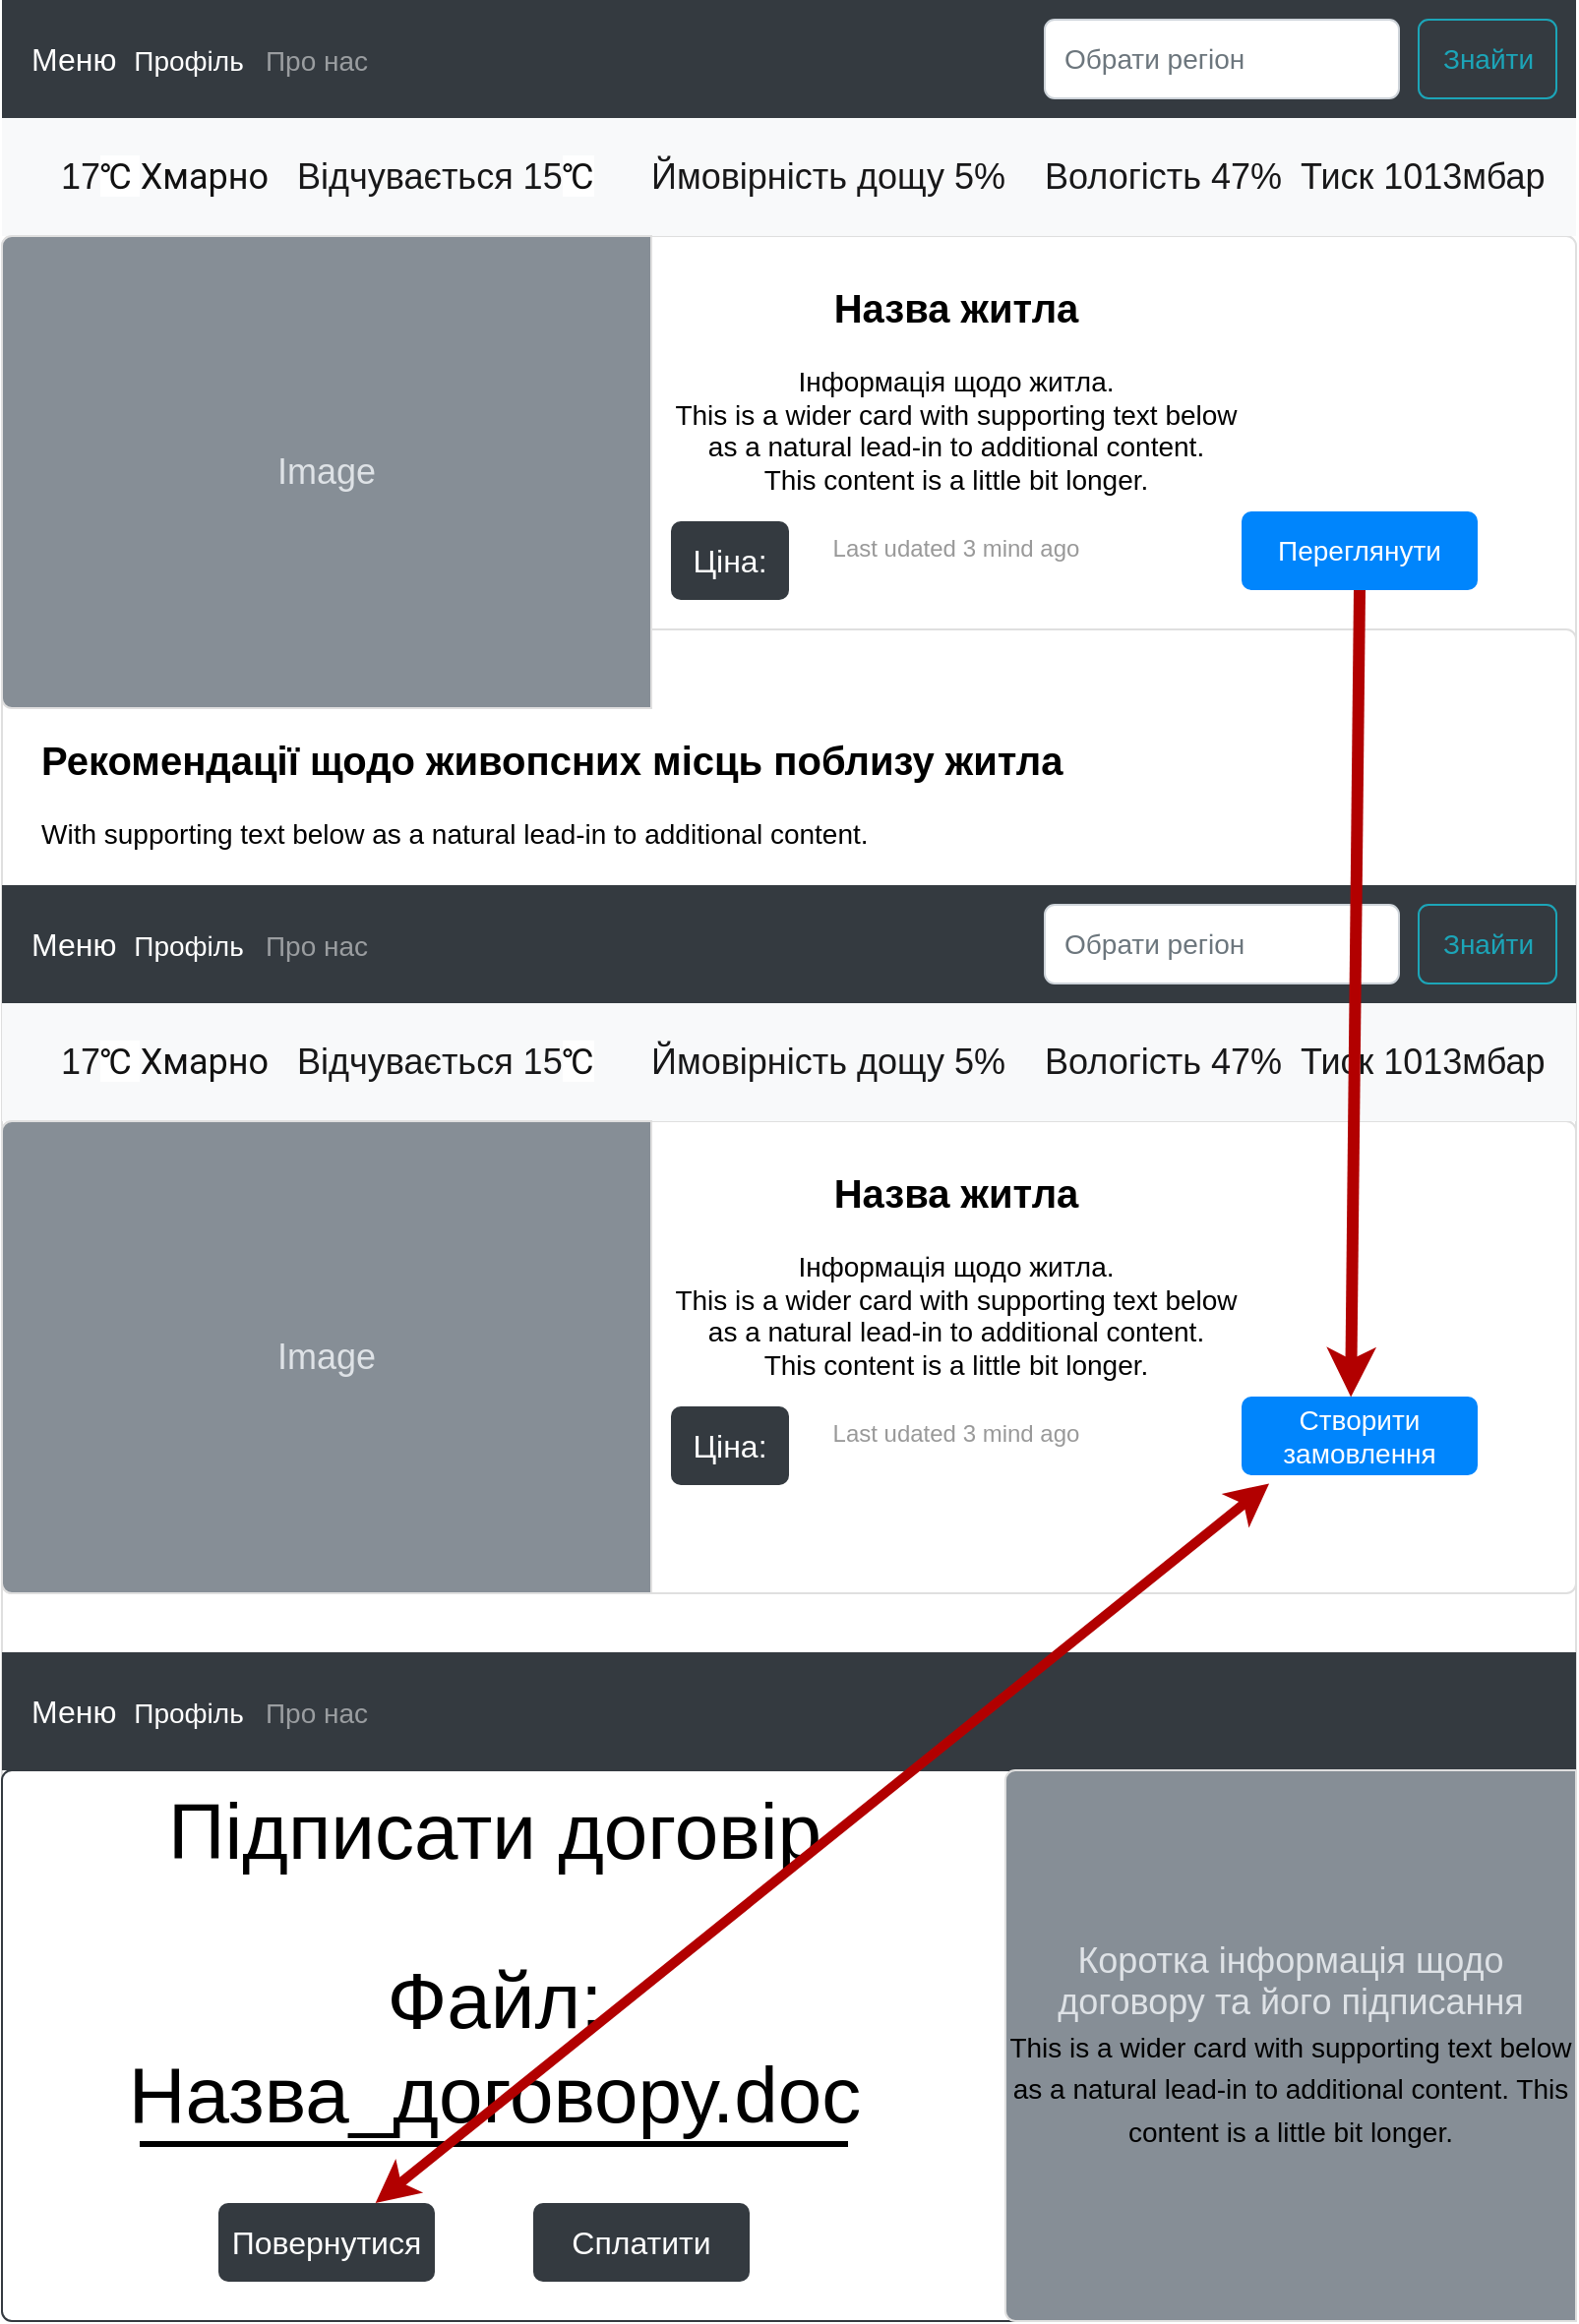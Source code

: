 <mxfile version="20.3.3" type="github"><diagram name="Page-1" id="c9db0220-8083-56f3-ca83-edcdcd058819"><mxGraphModel dx="1038" dy="547" grid="1" gridSize="10" guides="1" tooltips="1" connect="1" arrows="1" fold="1" page="1" pageScale="1.5" pageWidth="826" pageHeight="1169" background="none" math="0" shadow="0"><root><mxCell id="0" style=";html=1;"/><mxCell id="1" style=";html=1;" parent="0"/><mxCell id="IA8KA--A6KsRWGk4vg8T-4" value="&lt;b&gt;&lt;font style=&quot;font-size: 20px&quot;&gt;Назва житла&lt;/font&gt;&lt;/b&gt;&lt;br&gt;&lt;br&gt;Інформація щодо житла.&lt;br&gt;This is a wider card with supporting text below &lt;br&gt;as a natural lead-in to additional content. &lt;br&gt;This content is a little bit longer.&lt;br&gt;&lt;br&gt;&lt;font style=&quot;font-size: 12px&quot; color=&quot;#999999&quot;&gt;Last udated 3 mind ago&lt;/font&gt;" style="html=1;shadow=0;dashed=0;shape=mxgraph.bootstrap.rrect;rSize=5;strokeColor=#DFDFDF;html=1;whiteSpace=wrap;fillColor=#ffffff;fontColor=#000000;verticalAlign=top;align=center;spacing=20;fontSize=14;spacingLeft=170;" parent="1" vertex="1"><mxGeometry x="90" y="140" width="800" height="330" as="geometry"/></mxCell><mxCell id="IA8KA--A6KsRWGk4vg8T-12" value="Меню" style="html=1;shadow=0;dashed=0;fillColor=#343A40;strokeColor=none;fontSize=16;fontColor=#ffffff;align=left;spacing=15;" parent="1" vertex="1"><mxGeometry x="90" y="20" width="800" height="60" as="geometry"/></mxCell><mxCell id="IA8KA--A6KsRWGk4vg8T-13" value="Профіль" style="fillColor=none;strokeColor=none;fontSize=14;fontColor=#ffffff;align=center;" parent="IA8KA--A6KsRWGk4vg8T-12" vertex="1"><mxGeometry width="70" height="40" relative="1" as="geometry"><mxPoint x="60" y="10" as="offset"/></mxGeometry></mxCell><mxCell id="IA8KA--A6KsRWGk4vg8T-16" value="Про нас" style="fillColor=none;strokeColor=none;fontSize=14;fontColor=#9A9DA0;align=center;" parent="IA8KA--A6KsRWGk4vg8T-12" vertex="1"><mxGeometry width="80" height="40" relative="1" as="geometry"><mxPoint x="120" y="10" as="offset"/></mxGeometry></mxCell><mxCell id="IA8KA--A6KsRWGk4vg8T-17" value="Знайти" style="html=1;shadow=0;dashed=0;shape=mxgraph.bootstrap.rrect;rSize=5;fontSize=14;fontColor=#1CA5B8;strokeColor=#1CA5B8;fillColor=none;" parent="IA8KA--A6KsRWGk4vg8T-12" vertex="1"><mxGeometry x="1" width="70" height="40" relative="1" as="geometry"><mxPoint x="-80" y="10" as="offset"/></mxGeometry></mxCell><mxCell id="IA8KA--A6KsRWGk4vg8T-18" value="Обрати регіон" style="html=1;shadow=0;dashed=0;shape=mxgraph.bootstrap.rrect;rSize=5;fontSize=14;fontColor=#6C767D;strokeColor=#CED4DA;fillColor=#ffffff;align=left;spacing=10;" parent="IA8KA--A6KsRWGk4vg8T-12" vertex="1"><mxGeometry x="1" width="180" height="40" relative="1" as="geometry"><mxPoint x="-270" y="10" as="offset"/></mxGeometry></mxCell><mxCell id="IA8KA--A6KsRWGk4vg8T-27" value="" style="html=1;shadow=0;dashed=0;fillColor=#F8F9FA;strokeColor=none;fontSize=16;fontColor=#7C7C7D;align=right;spacing=15;" parent="1" vertex="1"><mxGeometry x="90" y="80" width="800" height="60" as="geometry"/></mxCell><mxCell id="IA8KA--A6KsRWGk4vg8T-28" value="&lt;font style=&quot;font-size: 18px;&quot;&gt;17&lt;span style=&quot;background-color: rgb(255, 255, 255); color: rgb(17, 17, 17); font-family: Roboto, &amp;quot;Noto Sans&amp;quot;, sans-serif;&quot;&gt;℃&amp;nbsp;&lt;/span&gt;&lt;font style=&quot;font-size: 18px;&quot; face=&quot;Roboto, Noto Sans, sans-serif&quot; color=&quot;#111111&quot;&gt;Хмарно&lt;/font&gt;&lt;/font&gt;" style="strokeColor=none;html=1;whiteSpace=wrap;fillColor=none;fontColor=#181819;align=left;fontSize=16;spacing=10;" parent="IA8KA--A6KsRWGk4vg8T-27" vertex="1"><mxGeometry width="130" height="40" relative="1" as="geometry"><mxPoint x="20" y="10" as="offset"/></mxGeometry></mxCell><mxCell id="IA8KA--A6KsRWGk4vg8T-29" value="&lt;font style=&quot;font-size: 18px;&quot;&gt;Тиск 1013мбар&lt;/font&gt;" style="strokeColor=none;html=1;whiteSpace=wrap;fillColor=none;fontColor=#181819;align=left;fontSize=14;spacing=10;" parent="IA8KA--A6KsRWGk4vg8T-27" vertex="1"><mxGeometry width="150" height="40" relative="1" as="geometry"><mxPoint x="650" y="10" as="offset"/></mxGeometry></mxCell><mxCell id="IA8KA--A6KsRWGk4vg8T-30" value="&lt;font style=&quot;font-size: 18px;&quot;&gt;&lt;span style=&quot;color: rgb(24, 24, 25);&quot;&gt;Відчувається 15&lt;/span&gt;&lt;span style=&quot;color: rgb(17, 17, 17); font-family: Roboto, &amp;quot;Noto Sans&amp;quot;, sans-serif; background-color: rgb(255, 255, 255);&quot;&gt;℃&lt;/span&gt;&lt;/font&gt;" style="strokeColor=none;html=1;whiteSpace=wrap;fillColor=none;fontColor=#7C7C7D;align=left;fontSize=14;spacing=10;" parent="IA8KA--A6KsRWGk4vg8T-27" vertex="1"><mxGeometry width="180" height="40" relative="1" as="geometry"><mxPoint x="140" y="10" as="offset"/></mxGeometry></mxCell><mxCell id="IA8KA--A6KsRWGk4vg8T-31" value="&lt;span style=&quot;color: rgb(24, 24, 25);&quot;&gt;&lt;font style=&quot;font-size: 18px;&quot;&gt;Ймовірність дощу 5%&lt;/font&gt;&lt;/span&gt;" style="strokeColor=none;html=1;whiteSpace=wrap;fillColor=none;fontColor=#7C7C7D;align=left;fontSize=14;spacing=10;" parent="IA8KA--A6KsRWGk4vg8T-27" vertex="1"><mxGeometry width="200" height="40" relative="1" as="geometry"><mxPoint x="320" y="10" as="offset"/></mxGeometry></mxCell><mxCell id="IA8KA--A6KsRWGk4vg8T-45" value="&lt;span style=&quot;color: rgb(24, 24, 25);&quot;&gt;&lt;font style=&quot;font-size: 18px;&quot;&gt;Вологість 47%&lt;/font&gt;&lt;/span&gt;" style="strokeColor=none;html=1;whiteSpace=wrap;fillColor=none;fontColor=#7C7C7D;align=left;fontSize=14;spacing=10;" parent="IA8KA--A6KsRWGk4vg8T-27" vertex="1"><mxGeometry x="520" y="10" width="140" height="40" as="geometry"/></mxCell><mxCell id="IA8KA--A6KsRWGk4vg8T-38" value="Переглянути" style="html=1;shadow=0;dashed=0;shape=mxgraph.bootstrap.rrect;rSize=5;perimeter=none;whiteSpace=wrap;fillColor=#0085FC;strokeColor=none;fontColor=#ffffff;resizeWidth=1;fontSize=14;" parent="1" vertex="1"><mxGeometry x="720" y="280" width="120" height="40" as="geometry"/></mxCell><mxCell id="IA8KA--A6KsRWGk4vg8T-39" value="" style="html=1;shadow=0;dashed=0;shape=mxgraph.bootstrap.rrect;rSize=5;strokeColor=#DFDFDF;html=1;whiteSpace=wrap;fillColor=#FFFFFF;fontColor=#000000;" parent="1" vertex="1"><mxGeometry x="90" y="340" width="800" height="860" as="geometry"/></mxCell><mxCell id="IA8KA--A6KsRWGk4vg8T-41" value="&lt;b&gt;&lt;font style=&quot;font-size: 20px&quot;&gt;Рекомендації щодо живопсних місць поблизу житла&lt;/font&gt;&lt;/b&gt;&lt;br style=&quot;font-size: 14px&quot;&gt;&lt;br style=&quot;font-size: 14px&quot;&gt;With supporting text below as a natural lead-in to additional content." style="perimeter=none;html=1;whiteSpace=wrap;fillColor=none;strokeColor=none;resizeWidth=1;verticalAlign=top;align=left;spacing=20;spacingTop=-10;fontSize=14;" parent="IA8KA--A6KsRWGk4vg8T-39" vertex="1"><mxGeometry width="761.905" height="120" relative="1" as="geometry"><mxPoint y="40" as="offset"/></mxGeometry></mxCell><mxCell id="IA8KA--A6KsRWGk4vg8T-42" value="Переглянути" style="html=1;shadow=0;dashed=0;shape=mxgraph.bootstrap.rrect;rSize=5;perimeter=none;whiteSpace=wrap;fillColor=#0085FC;strokeColor=none;fontColor=#ffffff;resizeWidth=1;fontSize=14;" parent="IA8KA--A6KsRWGk4vg8T-39" vertex="1"><mxGeometry y="1" width="114.286" height="40" relative="1" as="geometry"><mxPoint x="630" y="-60" as="offset"/></mxGeometry></mxCell><mxCell id="BxpOIC-cp8vGUtR-M_Ts-1" value="&lt;b&gt;&lt;font style=&quot;font-size: 20px&quot;&gt;Назва житла&lt;/font&gt;&lt;/b&gt;&lt;br&gt;&lt;br&gt;Інформація щодо житла.&lt;br&gt;This is a wider card with supporting text below &lt;br&gt;as a natural lead-in to additional content. &lt;br&gt;This content is a little bit longer.&lt;br&gt;&lt;br&gt;&lt;font style=&quot;font-size: 12px&quot; color=&quot;#999999&quot;&gt;Last udated 3 mind ago&lt;/font&gt;" style="html=1;shadow=0;dashed=0;shape=mxgraph.bootstrap.rrect;rSize=5;strokeColor=#DFDFDF;html=1;whiteSpace=wrap;fillColor=#ffffff;fontColor=#000000;verticalAlign=top;align=center;spacing=20;fontSize=14;spacingLeft=170;" parent="IA8KA--A6KsRWGk4vg8T-39" vertex="1"><mxGeometry y="250" width="800" height="240" as="geometry"/></mxCell><mxCell id="BxpOIC-cp8vGUtR-M_Ts-2" value="Меню" style="html=1;shadow=0;dashed=0;fillColor=#343A40;strokeColor=none;fontSize=16;fontColor=#ffffff;align=left;spacing=15;" parent="IA8KA--A6KsRWGk4vg8T-39" vertex="1"><mxGeometry y="130" width="800" height="60" as="geometry"/></mxCell><mxCell id="BxpOIC-cp8vGUtR-M_Ts-3" value="Профіль" style="fillColor=none;strokeColor=none;fontSize=14;fontColor=#ffffff;align=center;" parent="BxpOIC-cp8vGUtR-M_Ts-2" vertex="1"><mxGeometry width="70" height="40" relative="1" as="geometry"><mxPoint x="60" y="10" as="offset"/></mxGeometry></mxCell><mxCell id="BxpOIC-cp8vGUtR-M_Ts-4" value="Про нас" style="fillColor=none;strokeColor=none;fontSize=14;fontColor=#9A9DA0;align=center;" parent="BxpOIC-cp8vGUtR-M_Ts-2" vertex="1"><mxGeometry width="80" height="40" relative="1" as="geometry"><mxPoint x="120" y="10" as="offset"/></mxGeometry></mxCell><mxCell id="BxpOIC-cp8vGUtR-M_Ts-5" value="Знайти" style="html=1;shadow=0;dashed=0;shape=mxgraph.bootstrap.rrect;rSize=5;fontSize=14;fontColor=#1CA5B8;strokeColor=#1CA5B8;fillColor=none;" parent="BxpOIC-cp8vGUtR-M_Ts-2" vertex="1"><mxGeometry x="1" width="70" height="40" relative="1" as="geometry"><mxPoint x="-80" y="10" as="offset"/></mxGeometry></mxCell><mxCell id="BxpOIC-cp8vGUtR-M_Ts-6" value="Обрати регіон" style="html=1;shadow=0;dashed=0;shape=mxgraph.bootstrap.rrect;rSize=5;fontSize=14;fontColor=#6C767D;strokeColor=#CED4DA;fillColor=#ffffff;align=left;spacing=10;" parent="BxpOIC-cp8vGUtR-M_Ts-2" vertex="1"><mxGeometry x="1" width="180" height="40" relative="1" as="geometry"><mxPoint x="-270" y="10" as="offset"/></mxGeometry></mxCell><mxCell id="BxpOIC-cp8vGUtR-M_Ts-7" value="" style="html=1;shadow=0;dashed=0;fillColor=#F8F9FA;strokeColor=none;fontSize=16;fontColor=#7C7C7D;align=right;spacing=15;" parent="IA8KA--A6KsRWGk4vg8T-39" vertex="1"><mxGeometry y="190" width="800" height="60" as="geometry"/></mxCell><mxCell id="BxpOIC-cp8vGUtR-M_Ts-8" value="&lt;font style=&quot;font-size: 18px;&quot;&gt;17&lt;span style=&quot;background-color: rgb(255, 255, 255); color: rgb(17, 17, 17); font-family: Roboto, &amp;quot;Noto Sans&amp;quot;, sans-serif;&quot;&gt;℃&amp;nbsp;&lt;/span&gt;&lt;font style=&quot;font-size: 18px;&quot; face=&quot;Roboto, Noto Sans, sans-serif&quot; color=&quot;#111111&quot;&gt;Хмарно&lt;/font&gt;&lt;/font&gt;" style="strokeColor=none;html=1;whiteSpace=wrap;fillColor=none;fontColor=#181819;align=left;fontSize=16;spacing=10;" parent="BxpOIC-cp8vGUtR-M_Ts-7" vertex="1"><mxGeometry width="130" height="40" relative="1" as="geometry"><mxPoint x="20" y="10" as="offset"/></mxGeometry></mxCell><mxCell id="BxpOIC-cp8vGUtR-M_Ts-9" value="&lt;font style=&quot;font-size: 18px;&quot;&gt;Тиск 1013мбар&lt;/font&gt;" style="strokeColor=none;html=1;whiteSpace=wrap;fillColor=none;fontColor=#181819;align=left;fontSize=14;spacing=10;" parent="BxpOIC-cp8vGUtR-M_Ts-7" vertex="1"><mxGeometry width="150" height="40" relative="1" as="geometry"><mxPoint x="650" y="10" as="offset"/></mxGeometry></mxCell><mxCell id="BxpOIC-cp8vGUtR-M_Ts-10" value="&lt;font style=&quot;font-size: 18px;&quot;&gt;&lt;span style=&quot;color: rgb(24, 24, 25);&quot;&gt;Відчувається 15&lt;/span&gt;&lt;span style=&quot;color: rgb(17, 17, 17); font-family: Roboto, &amp;quot;Noto Sans&amp;quot;, sans-serif; background-color: rgb(255, 255, 255);&quot;&gt;℃&lt;/span&gt;&lt;/font&gt;" style="strokeColor=none;html=1;whiteSpace=wrap;fillColor=none;fontColor=#7C7C7D;align=left;fontSize=14;spacing=10;" parent="BxpOIC-cp8vGUtR-M_Ts-7" vertex="1"><mxGeometry width="180" height="40" relative="1" as="geometry"><mxPoint x="140" y="10" as="offset"/></mxGeometry></mxCell><mxCell id="BxpOIC-cp8vGUtR-M_Ts-11" value="&lt;span style=&quot;color: rgb(24, 24, 25);&quot;&gt;&lt;font style=&quot;font-size: 18px;&quot;&gt;Ймовірність дощу 5%&lt;/font&gt;&lt;/span&gt;" style="strokeColor=none;html=1;whiteSpace=wrap;fillColor=none;fontColor=#7C7C7D;align=left;fontSize=14;spacing=10;" parent="BxpOIC-cp8vGUtR-M_Ts-7" vertex="1"><mxGeometry width="200" height="40" relative="1" as="geometry"><mxPoint x="320" y="10" as="offset"/></mxGeometry></mxCell><mxCell id="BxpOIC-cp8vGUtR-M_Ts-12" value="&lt;span style=&quot;color: rgb(24, 24, 25);&quot;&gt;&lt;font style=&quot;font-size: 18px;&quot;&gt;Вологість 47%&lt;/font&gt;&lt;/span&gt;" style="strokeColor=none;html=1;whiteSpace=wrap;fillColor=none;fontColor=#7C7C7D;align=left;fontSize=14;spacing=10;" parent="BxpOIC-cp8vGUtR-M_Ts-7" vertex="1"><mxGeometry x="520" y="10" width="140" height="40" as="geometry"/></mxCell><mxCell id="BxpOIC-cp8vGUtR-M_Ts-13" value="Створити замовлення" style="html=1;shadow=0;dashed=0;shape=mxgraph.bootstrap.rrect;rSize=5;perimeter=none;whiteSpace=wrap;fillColor=#0085FC;strokeColor=none;fontColor=#ffffff;resizeWidth=1;fontSize=14;" parent="IA8KA--A6KsRWGk4vg8T-39" vertex="1"><mxGeometry x="630" y="390" width="120" height="40" as="geometry"/></mxCell><mxCell id="BxpOIC-cp8vGUtR-M_Ts-14" value="Image" style="html=1;shadow=0;dashed=0;shape=mxgraph.bootstrap.leftButton;rSize=5;perimeter=none;whiteSpace=wrap;fillColor=#868E96;strokeColor=#DFDFDF;fontColor=#DEE2E6;resizeWidth=1;fontSize=18;" parent="IA8KA--A6KsRWGk4vg8T-39" vertex="1"><mxGeometry y="250" width="330" height="240" as="geometry"/></mxCell><mxCell id="BxpOIC-cp8vGUtR-M_Ts-15" value="Ціна:" style="html=1;shadow=0;dashed=0;shape=mxgraph.bootstrap.rrect;rSize=5;strokeColor=none;strokeWidth=1;fillColor=#343A40;fontColor=#ffffff;whiteSpace=wrap;align=center;verticalAlign=middle;spacingLeft=0;fontStyle=0;fontSize=16;spacing=5;" parent="IA8KA--A6KsRWGk4vg8T-39" vertex="1"><mxGeometry x="340" y="395" width="60" height="40" as="geometry"/></mxCell><mxCell id="BxpOIC-cp8vGUtR-M_Ts-16" value="Меню" style="html=1;shadow=0;dashed=0;fillColor=#343A40;strokeColor=none;fontSize=16;fontColor=#ffffff;align=left;spacing=15;" parent="IA8KA--A6KsRWGk4vg8T-39" vertex="1"><mxGeometry y="520" width="800" height="60" as="geometry"/></mxCell><mxCell id="BxpOIC-cp8vGUtR-M_Ts-17" value="Профіль" style="fillColor=none;strokeColor=none;fontSize=14;fontColor=#ffffff;align=center;" parent="BxpOIC-cp8vGUtR-M_Ts-16" vertex="1"><mxGeometry width="70" height="40" relative="1" as="geometry"><mxPoint x="60" y="10" as="offset"/></mxGeometry></mxCell><mxCell id="BxpOIC-cp8vGUtR-M_Ts-18" value="Про нас" style="fillColor=none;strokeColor=none;fontSize=14;fontColor=#9A9DA0;align=center;" parent="BxpOIC-cp8vGUtR-M_Ts-16" vertex="1"><mxGeometry width="80" height="40" relative="1" as="geometry"><mxPoint x="120" y="10" as="offset"/></mxGeometry></mxCell><mxCell id="BxpOIC-cp8vGUtR-M_Ts-19" value="" style="html=1;shadow=0;dashed=0;shape=mxgraph.bootstrap.rrect;rSize=5;strokeColor=#343A40;strokeWidth=1;fillColor=none;fontColor=#343A40;whiteSpace=wrap;align=center;verticalAlign=middle;spacingLeft=0;fontStyle=0;fontSize=16;spacing=5;" parent="IA8KA--A6KsRWGk4vg8T-39" vertex="1"><mxGeometry y="580" width="800" height="280" as="geometry"/></mxCell><mxCell id="BxpOIC-cp8vGUtR-M_Ts-20" value="&lt;font style=&quot;font-size: 40px;&quot;&gt;Підписати договір&lt;/font&gt;" style="text;html=1;align=center;verticalAlign=middle;resizable=0;points=[];autosize=1;strokeColor=none;fillColor=none;" parent="IA8KA--A6KsRWGk4vg8T-39" vertex="1"><mxGeometry x="70" y="580" width="360" height="60" as="geometry"/></mxCell><mxCell id="BxpOIC-cp8vGUtR-M_Ts-21" value="Коротка інформація щодо договору та його підписання&lt;br&gt;&lt;span style=&quot;color: rgb(0, 0, 0); font-size: 14px; text-align: left;&quot;&gt;This is a wider card with supporting text below as a natural lead-in to additional content. This content is a little bit longer.&lt;/span&gt;" style="html=1;shadow=0;dashed=0;shape=mxgraph.bootstrap.leftButton;rSize=5;perimeter=none;whiteSpace=wrap;fillColor=#868E96;strokeColor=#DFDFDF;fontColor=#DEE2E6;resizeWidth=1;fontSize=18;" parent="IA8KA--A6KsRWGk4vg8T-39" vertex="1"><mxGeometry x="510" y="580" width="290" height="280" as="geometry"/></mxCell><mxCell id="BxpOIC-cp8vGUtR-M_Ts-22" value="Файл:&lt;br&gt;Назва_договору.doc" style="text;html=1;align=center;verticalAlign=middle;resizable=0;points=[];autosize=1;strokeColor=none;fillColor=none;fontSize=40;" parent="IA8KA--A6KsRWGk4vg8T-39" vertex="1"><mxGeometry x="50" y="665" width="400" height="110" as="geometry"/></mxCell><mxCell id="BxpOIC-cp8vGUtR-M_Ts-23" value="Повернутися" style="html=1;shadow=0;dashed=0;shape=mxgraph.bootstrap.rrect;rSize=5;strokeColor=none;strokeWidth=1;fillColor=#343A40;fontColor=#ffffff;whiteSpace=wrap;align=center;verticalAlign=middle;spacingLeft=0;fontStyle=0;fontSize=16;spacing=5;" parent="IA8KA--A6KsRWGk4vg8T-39" vertex="1"><mxGeometry x="110" y="800" width="110" height="40" as="geometry"/></mxCell><mxCell id="BxpOIC-cp8vGUtR-M_Ts-24" value="Сплатити" style="html=1;shadow=0;dashed=0;shape=mxgraph.bootstrap.rrect;rSize=5;strokeColor=none;strokeWidth=1;fillColor=#343A40;fontColor=#ffffff;whiteSpace=wrap;align=center;verticalAlign=middle;spacingLeft=0;fontStyle=0;fontSize=16;spacing=5;" parent="IA8KA--A6KsRWGk4vg8T-39" vertex="1"><mxGeometry x="270" y="800" width="110" height="40" as="geometry"/></mxCell><mxCell id="BxpOIC-cp8vGUtR-M_Ts-26" value="" style="endArrow=none;html=1;rounded=0;strokeWidth=3;fontSize=40;" parent="IA8KA--A6KsRWGk4vg8T-39" edge="1"><mxGeometry width="50" height="50" relative="1" as="geometry"><mxPoint x="70" y="770" as="sourcePoint"/><mxPoint x="430" y="770" as="targetPoint"/><Array as="points"><mxPoint x="260" y="770"/></Array></mxGeometry></mxCell><mxCell id="BxpOIC-cp8vGUtR-M_Ts-28" value="" style="endArrow=classic;startArrow=classic;html=1;rounded=0;entryX=0.117;entryY=1.105;entryDx=0;entryDy=0;entryPerimeter=0;strokeWidth=5;fillColor=#e51400;strokeColor=#B20000;" parent="IA8KA--A6KsRWGk4vg8T-39" source="BxpOIC-cp8vGUtR-M_Ts-23" target="BxpOIC-cp8vGUtR-M_Ts-13" edge="1"><mxGeometry width="50" height="50" relative="1" as="geometry"><mxPoint x="420" y="650" as="sourcePoint"/><mxPoint x="470" y="600" as="targetPoint"/></mxGeometry></mxCell><mxCell id="IA8KA--A6KsRWGk4vg8T-43" value="Image" style="html=1;shadow=0;dashed=0;shape=mxgraph.bootstrap.leftButton;rSize=5;perimeter=none;whiteSpace=wrap;fillColor=#868E96;strokeColor=#DFDFDF;fontColor=#DEE2E6;resizeWidth=1;fontSize=18;" parent="1" vertex="1"><mxGeometry x="90" y="140" width="330" height="240" as="geometry"/></mxCell><mxCell id="IA8KA--A6KsRWGk4vg8T-50" value="Ціна:" style="html=1;shadow=0;dashed=0;shape=mxgraph.bootstrap.rrect;rSize=5;strokeColor=none;strokeWidth=1;fillColor=#343A40;fontColor=#ffffff;whiteSpace=wrap;align=center;verticalAlign=middle;spacingLeft=0;fontStyle=0;fontSize=16;spacing=5;" parent="1" vertex="1"><mxGeometry x="430" y="285" width="60" height="40" as="geometry"/></mxCell><mxCell id="BxpOIC-cp8vGUtR-M_Ts-25" value="" style="endArrow=classic;html=1;rounded=0;fontSize=40;entryX=0.463;entryY=0.005;entryDx=0;entryDy=0;entryPerimeter=0;fillColor=#e51400;strokeColor=#B20000;strokeWidth=6;" parent="1" target="BxpOIC-cp8vGUtR-M_Ts-13" edge="1"><mxGeometry width="50" height="50" relative="1" as="geometry"><mxPoint x="780" y="320" as="sourcePoint"/><mxPoint x="470" y="800" as="targetPoint"/></mxGeometry></mxCell></root></mxGraphModel></diagram></mxfile>